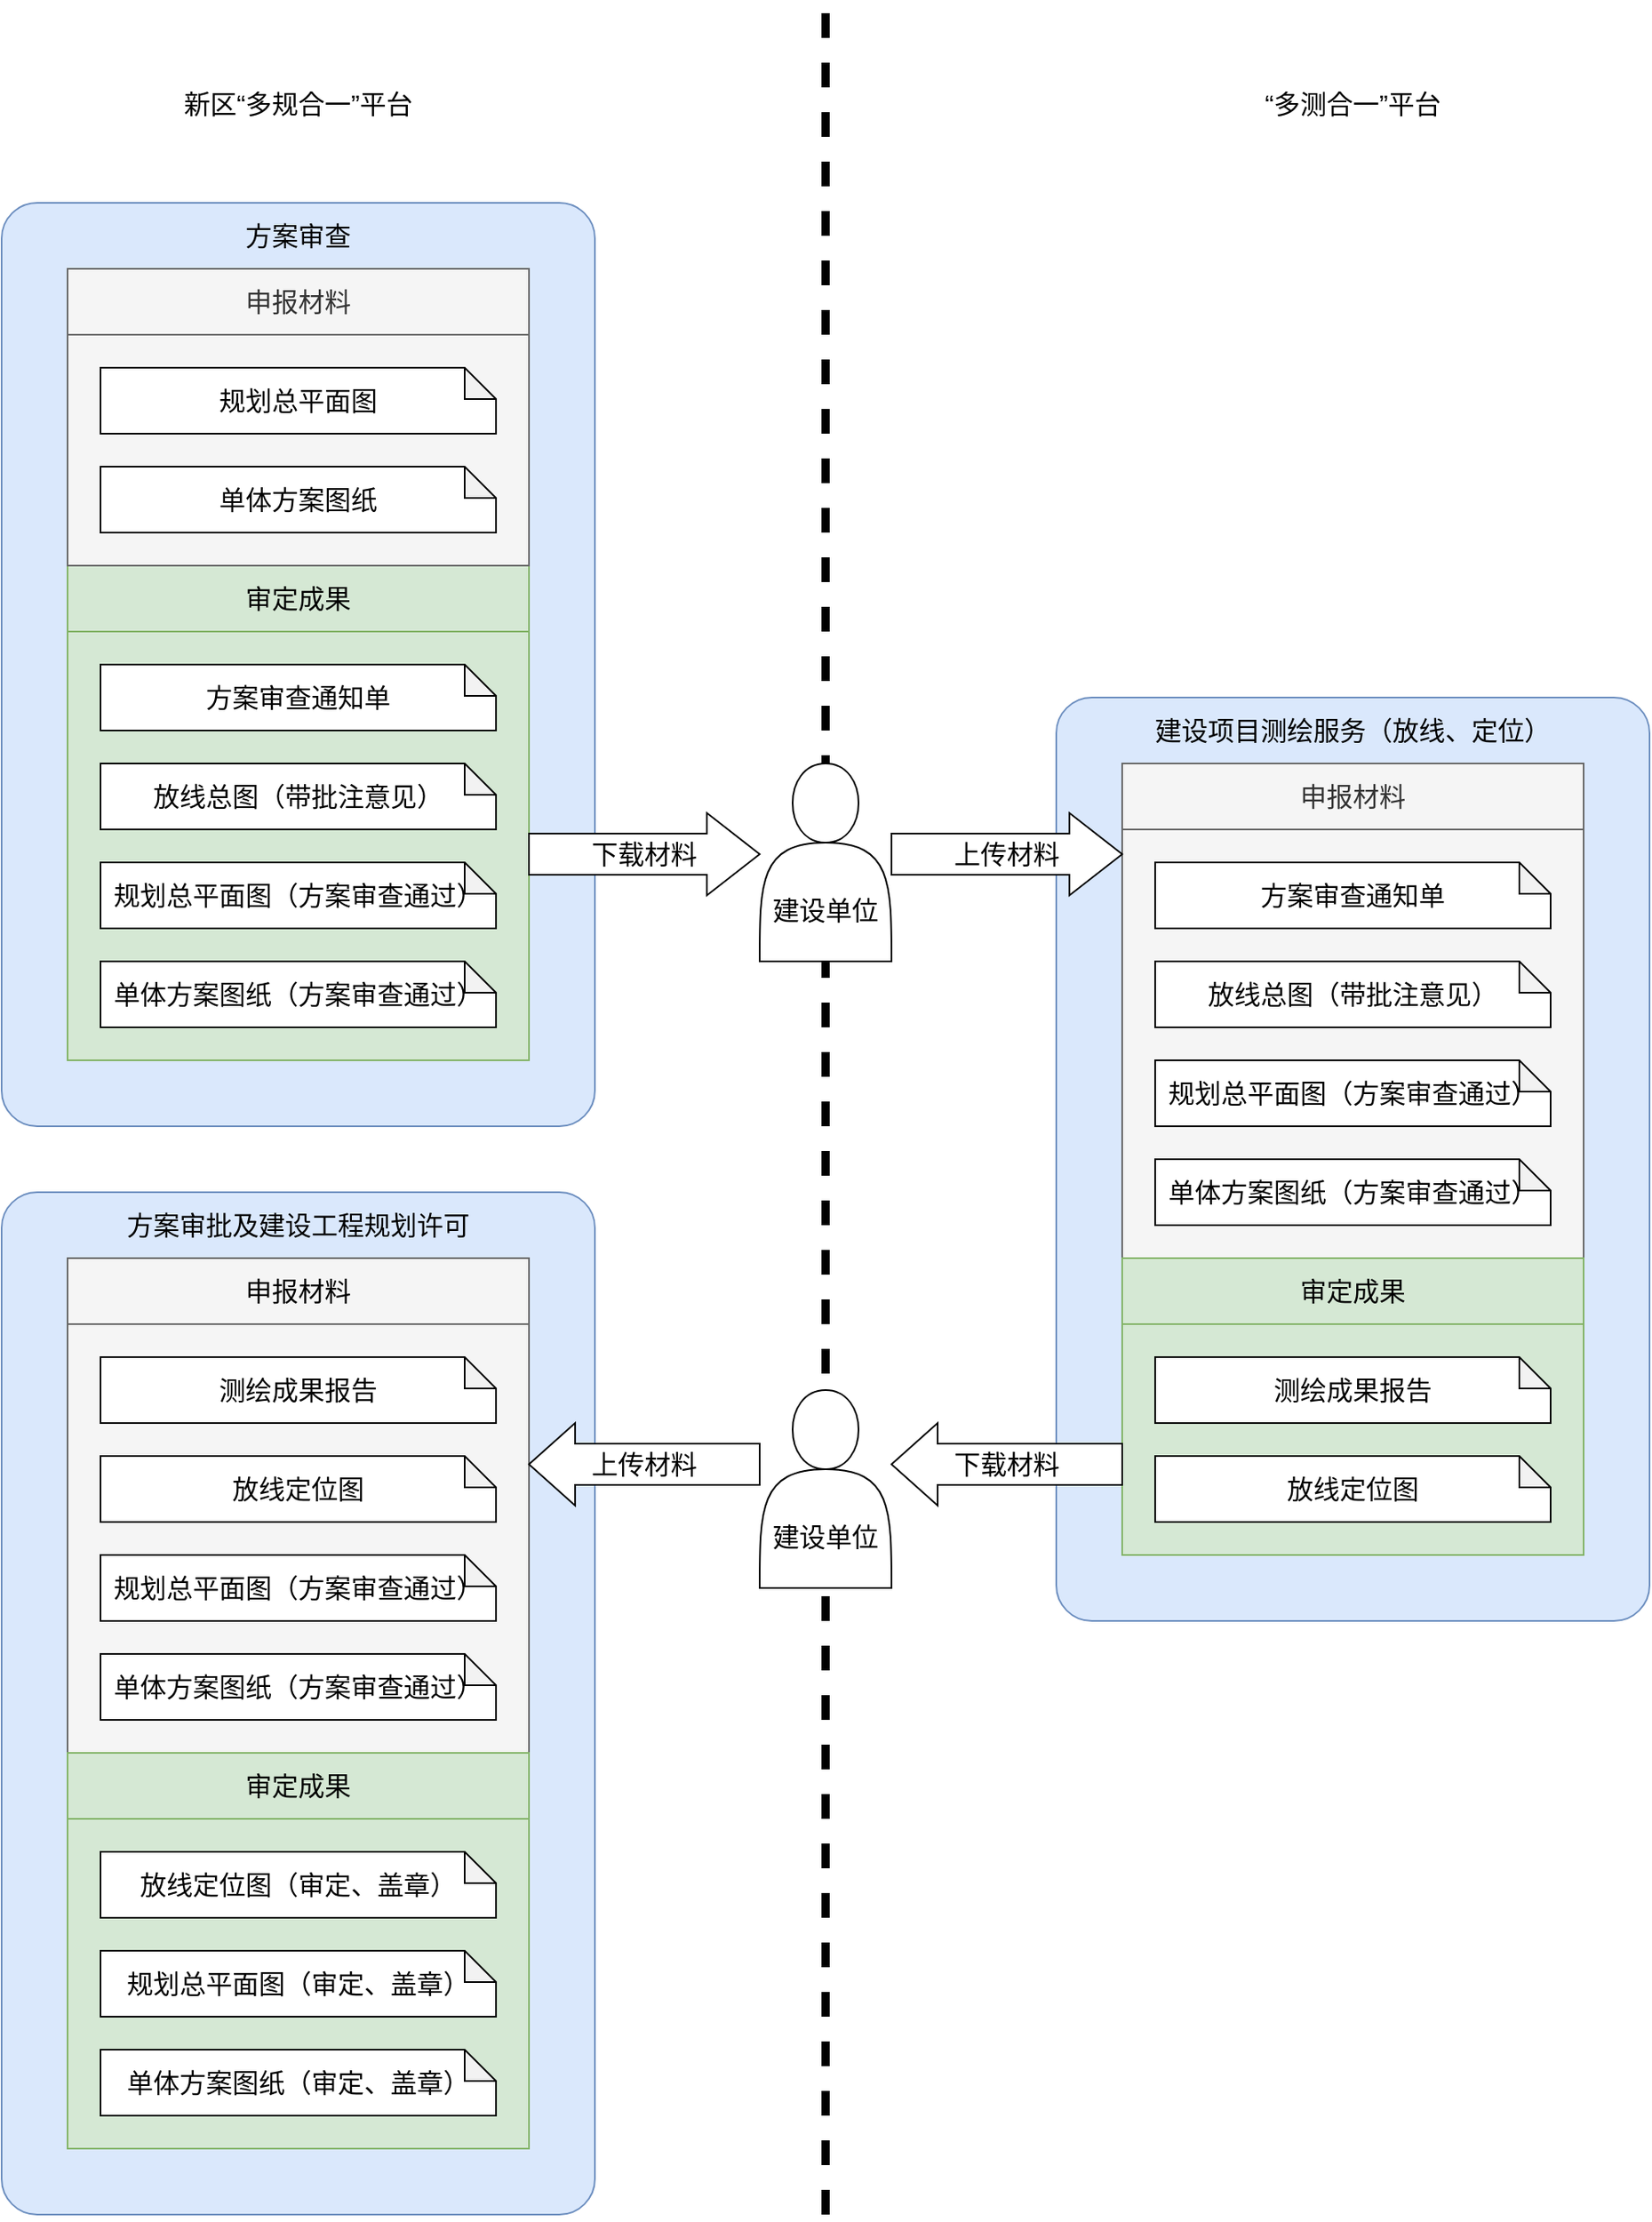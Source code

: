 <mxfile version="15.6.6" type="github">
  <diagram id="HU3_-8M6IqhSkoxiqSs4" name="Page-1">
    <mxGraphModel dx="1422" dy="1963" grid="1" gridSize="10" guides="1" tooltips="1" connect="1" arrows="1" fold="1" page="1" pageScale="1" pageWidth="827" pageHeight="1169" math="0" shadow="0">
      <root>
        <mxCell id="0" />
        <mxCell id="1" parent="0" />
        <mxCell id="n4JV1IkBggr-FbLEgCfJ-66" value="" style="endArrow=none;dashed=1;html=1;strokeWidth=5;rounded=0;fontSize=16;fontColor=default;strokeColor=default;labelBackgroundColor=default;" edge="1" parent="1">
          <mxGeometry width="50" height="50" relative="1" as="geometry">
            <mxPoint x="540" y="1260" as="sourcePoint" />
            <mxPoint x="540" y="-80" as="targetPoint" />
          </mxGeometry>
        </mxCell>
        <mxCell id="n4JV1IkBggr-FbLEgCfJ-53" value="" style="rounded=1;whiteSpace=wrap;html=1;fontSize=16;strokeColor=#6c8ebf;fillColor=#dae8fc;arcSize=6;fontColor=default;" vertex="1" parent="1">
          <mxGeometry x="680" y="340" width="360" height="560" as="geometry" />
        </mxCell>
        <mxCell id="n4JV1IkBggr-FbLEgCfJ-51" value="" style="rounded=1;whiteSpace=wrap;html=1;fontSize=16;strokeColor=#6c8ebf;fillColor=#dae8fc;arcSize=6;fontColor=default;" vertex="1" parent="1">
          <mxGeometry x="40" y="640" width="360" height="620" as="geometry" />
        </mxCell>
        <mxCell id="n4JV1IkBggr-FbLEgCfJ-52" value="方案审批及建设工程规划许可" style="text;html=1;strokeColor=none;fillColor=none;align=center;verticalAlign=middle;whiteSpace=wrap;rounded=0;fontSize=16;fontColor=default;" vertex="1" parent="1">
          <mxGeometry x="80" y="640" width="280" height="40" as="geometry" />
        </mxCell>
        <mxCell id="n4JV1IkBggr-FbLEgCfJ-49" value="" style="rounded=1;whiteSpace=wrap;html=1;fontSize=16;strokeColor=#6c8ebf;fillColor=#dae8fc;arcSize=6;fontColor=default;" vertex="1" parent="1">
          <mxGeometry x="40" y="40" width="360" height="560" as="geometry" />
        </mxCell>
        <mxCell id="n4JV1IkBggr-FbLEgCfJ-8" value="" style="rounded=0;whiteSpace=wrap;html=1;fontSize=16;strokeColor=#82b366;fillColor=#d5e8d4;fontColor=default;" vertex="1" parent="1">
          <mxGeometry x="80" y="260" width="280" height="300" as="geometry" />
        </mxCell>
        <mxCell id="n4JV1IkBggr-FbLEgCfJ-3" value="放线总图（带批注意见）" style="shape=note;whiteSpace=wrap;html=1;backgroundOutline=1;darkOpacity=0.05;fontColor=default;strokeColor=default;fillColor=default;fontSize=16;size=19;" vertex="1" parent="1">
          <mxGeometry x="100" y="380" width="240" height="40" as="geometry" />
        </mxCell>
        <mxCell id="n4JV1IkBggr-FbLEgCfJ-4" value="规划总平面图（方案审查通过）" style="shape=note;whiteSpace=wrap;html=1;backgroundOutline=1;darkOpacity=0.05;fontColor=default;strokeColor=default;fillColor=default;fontSize=16;size=19;" vertex="1" parent="1">
          <mxGeometry x="100" y="440" width="240" height="40" as="geometry" />
        </mxCell>
        <mxCell id="n4JV1IkBggr-FbLEgCfJ-6" value="单体方案图纸（方案审查通过）" style="shape=note;whiteSpace=wrap;html=1;backgroundOutline=1;darkOpacity=0.05;fontColor=default;strokeColor=default;fillColor=default;fontSize=16;size=19;" vertex="1" parent="1">
          <mxGeometry x="100" y="500" width="240" height="40" as="geometry" />
        </mxCell>
        <mxCell id="n4JV1IkBggr-FbLEgCfJ-7" value="方案审查通知单" style="shape=note;whiteSpace=wrap;html=1;backgroundOutline=1;darkOpacity=0.05;fontColor=default;strokeColor=default;fillColor=default;fontSize=16;size=19;" vertex="1" parent="1">
          <mxGeometry x="100" y="320" width="240" height="40" as="geometry" />
        </mxCell>
        <mxCell id="n4JV1IkBggr-FbLEgCfJ-15" value="审定成果" style="text;html=1;strokeColor=#82b366;fillColor=#d5e8d4;align=center;verticalAlign=middle;whiteSpace=wrap;rounded=0;fontSize=16;fontColor=default;" vertex="1" parent="1">
          <mxGeometry x="80" y="260" width="280" height="40" as="geometry" />
        </mxCell>
        <mxCell id="n4JV1IkBggr-FbLEgCfJ-16" value="" style="rounded=0;whiteSpace=wrap;html=1;fontSize=16;fontColor=#333333;strokeColor=#666666;fillColor=#f5f5f5;" vertex="1" parent="1">
          <mxGeometry x="80" y="80" width="280" height="180" as="geometry" />
        </mxCell>
        <mxCell id="n4JV1IkBggr-FbLEgCfJ-18" value="规划总平面图" style="shape=note;whiteSpace=wrap;html=1;backgroundOutline=1;darkOpacity=0.05;fontColor=default;strokeColor=default;fillColor=default;fontSize=16;size=19;" vertex="1" parent="1">
          <mxGeometry x="100" y="140" width="240" height="40" as="geometry" />
        </mxCell>
        <mxCell id="n4JV1IkBggr-FbLEgCfJ-19" value="单体方案图纸" style="shape=note;whiteSpace=wrap;html=1;backgroundOutline=1;darkOpacity=0.05;fontColor=default;strokeColor=default;fillColor=default;fontSize=16;size=19;" vertex="1" parent="1">
          <mxGeometry x="100" y="200" width="240" height="40" as="geometry" />
        </mxCell>
        <mxCell id="n4JV1IkBggr-FbLEgCfJ-21" value="申报材料" style="text;html=1;strokeColor=#666666;fillColor=#f5f5f5;align=center;verticalAlign=middle;whiteSpace=wrap;rounded=0;fontSize=16;fontColor=#333333;" vertex="1" parent="1">
          <mxGeometry x="80" y="80" width="280" height="40" as="geometry" />
        </mxCell>
        <mxCell id="n4JV1IkBggr-FbLEgCfJ-23" value="" style="rounded=0;whiteSpace=wrap;html=1;fontSize=16;strokeColor=#666666;fillColor=#f5f5f5;fontColor=#333333;" vertex="1" parent="1">
          <mxGeometry x="720" y="380" width="280" height="300" as="geometry" />
        </mxCell>
        <mxCell id="n4JV1IkBggr-FbLEgCfJ-24" value="放线总图（带批注意见）" style="shape=note;whiteSpace=wrap;html=1;backgroundOutline=1;darkOpacity=0.05;fontColor=default;strokeColor=default;fillColor=default;fontSize=16;size=19;" vertex="1" parent="1">
          <mxGeometry x="740" y="500" width="240" height="40" as="geometry" />
        </mxCell>
        <mxCell id="n4JV1IkBggr-FbLEgCfJ-25" value="规划总平面图（方案审查通过）" style="shape=note;whiteSpace=wrap;html=1;backgroundOutline=1;darkOpacity=0.05;fontColor=default;strokeColor=default;fillColor=default;fontSize=16;size=19;" vertex="1" parent="1">
          <mxGeometry x="740" y="560" width="240" height="40" as="geometry" />
        </mxCell>
        <mxCell id="n4JV1IkBggr-FbLEgCfJ-26" value="单体方案图纸（方案审查通过）" style="shape=note;whiteSpace=wrap;html=1;backgroundOutline=1;darkOpacity=0.05;fontColor=default;strokeColor=default;fillColor=default;fontSize=16;size=19;" vertex="1" parent="1">
          <mxGeometry x="740" y="620" width="240" height="40" as="geometry" />
        </mxCell>
        <mxCell id="n4JV1IkBggr-FbLEgCfJ-27" value="方案审查通知单" style="shape=note;whiteSpace=wrap;html=1;backgroundOutline=1;darkOpacity=0.05;fontColor=default;strokeColor=default;fillColor=default;fontSize=16;size=19;" vertex="1" parent="1">
          <mxGeometry x="740" y="440" width="240" height="40" as="geometry" />
        </mxCell>
        <mxCell id="n4JV1IkBggr-FbLEgCfJ-28" value="申报材料" style="text;html=1;strokeColor=#666666;fillColor=#f5f5f5;align=center;verticalAlign=middle;whiteSpace=wrap;rounded=0;fontSize=16;fontColor=#333333;" vertex="1" parent="1">
          <mxGeometry x="720" y="380" width="280" height="40" as="geometry" />
        </mxCell>
        <mxCell id="n4JV1IkBggr-FbLEgCfJ-30" value="" style="rounded=0;whiteSpace=wrap;html=1;fontSize=16;strokeColor=#82b366;fillColor=#d5e8d4;fontColor=default;" vertex="1" parent="1">
          <mxGeometry x="720" y="680" width="280" height="180" as="geometry" />
        </mxCell>
        <mxCell id="n4JV1IkBggr-FbLEgCfJ-31" value="放线定位图" style="shape=note;whiteSpace=wrap;html=1;backgroundOutline=1;darkOpacity=0.05;fontColor=default;strokeColor=default;fillColor=default;fontSize=16;size=19;" vertex="1" parent="1">
          <mxGeometry x="740" y="800" width="240" height="40" as="geometry" />
        </mxCell>
        <mxCell id="n4JV1IkBggr-FbLEgCfJ-34" value="测绘成果报告" style="shape=note;whiteSpace=wrap;html=1;backgroundOutline=1;darkOpacity=0.05;fontColor=default;strokeColor=default;fillColor=default;fontSize=16;size=19;" vertex="1" parent="1">
          <mxGeometry x="740" y="740" width="240" height="40" as="geometry" />
        </mxCell>
        <mxCell id="n4JV1IkBggr-FbLEgCfJ-35" value="审定成果" style="text;html=1;strokeColor=#82b366;fillColor=#d5e8d4;align=center;verticalAlign=middle;whiteSpace=wrap;rounded=0;fontSize=16;fontColor=default;" vertex="1" parent="1">
          <mxGeometry x="720" y="680" width="280" height="40" as="geometry" />
        </mxCell>
        <mxCell id="n4JV1IkBggr-FbLEgCfJ-36" value="" style="rounded=0;whiteSpace=wrap;html=1;fontSize=16;strokeColor=#666666;fillColor=#f5f5f5;fontColor=default;" vertex="1" parent="1">
          <mxGeometry x="80" y="680" width="280" height="300" as="geometry" />
        </mxCell>
        <mxCell id="n4JV1IkBggr-FbLEgCfJ-38" value="规划总平面图（方案审查通过）" style="shape=note;whiteSpace=wrap;html=1;backgroundOutline=1;darkOpacity=0.05;fontColor=default;strokeColor=default;fillColor=default;fontSize=16;size=19;" vertex="1" parent="1">
          <mxGeometry x="100" y="860" width="240" height="40" as="geometry" />
        </mxCell>
        <mxCell id="n4JV1IkBggr-FbLEgCfJ-39" value="单体方案图纸（方案审查通过）" style="shape=note;whiteSpace=wrap;html=1;backgroundOutline=1;darkOpacity=0.05;fontColor=default;strokeColor=default;fillColor=default;fontSize=16;size=19;" vertex="1" parent="1">
          <mxGeometry x="100" y="920" width="240" height="40" as="geometry" />
        </mxCell>
        <mxCell id="n4JV1IkBggr-FbLEgCfJ-41" value="申报材料" style="text;html=1;strokeColor=#666666;fillColor=#f5f5f5;align=center;verticalAlign=middle;whiteSpace=wrap;rounded=0;fontSize=16;fontColor=default;" vertex="1" parent="1">
          <mxGeometry x="80" y="680" width="280" height="40" as="geometry" />
        </mxCell>
        <mxCell id="n4JV1IkBggr-FbLEgCfJ-42" value="测绘成果报告" style="shape=note;whiteSpace=wrap;html=1;backgroundOutline=1;darkOpacity=0.05;fontColor=default;strokeColor=default;fillColor=default;fontSize=16;size=19;" vertex="1" parent="1">
          <mxGeometry x="100" y="740" width="240" height="40" as="geometry" />
        </mxCell>
        <mxCell id="n4JV1IkBggr-FbLEgCfJ-43" value="放线定位图" style="shape=note;whiteSpace=wrap;html=1;backgroundOutline=1;darkOpacity=0.05;fontColor=default;strokeColor=default;fillColor=default;fontSize=16;size=19;" vertex="1" parent="1">
          <mxGeometry x="100" y="800" width="240" height="40" as="geometry" />
        </mxCell>
        <mxCell id="n4JV1IkBggr-FbLEgCfJ-44" value="" style="rounded=0;whiteSpace=wrap;html=1;fontSize=16;strokeColor=#82b366;fillColor=#d5e8d4;fontColor=default;" vertex="1" parent="1">
          <mxGeometry x="80" y="980" width="280" height="240" as="geometry" />
        </mxCell>
        <mxCell id="n4JV1IkBggr-FbLEgCfJ-45" value="规划总平面图（审定、盖章）" style="shape=note;whiteSpace=wrap;html=1;backgroundOutline=1;darkOpacity=0.05;fontColor=default;strokeColor=default;fillColor=default;fontSize=16;size=19;" vertex="1" parent="1">
          <mxGeometry x="100" y="1100" width="240" height="40" as="geometry" />
        </mxCell>
        <mxCell id="n4JV1IkBggr-FbLEgCfJ-46" value="放线定位图（审定、盖章）" style="shape=note;whiteSpace=wrap;html=1;backgroundOutline=1;darkOpacity=0.05;fontColor=default;strokeColor=default;fillColor=default;fontSize=16;size=19;" vertex="1" parent="1">
          <mxGeometry x="100" y="1040" width="240" height="40" as="geometry" />
        </mxCell>
        <mxCell id="n4JV1IkBggr-FbLEgCfJ-47" value="审定成果" style="text;html=1;strokeColor=#82b366;fillColor=#d5e8d4;align=center;verticalAlign=middle;whiteSpace=wrap;rounded=0;fontSize=16;fontColor=default;" vertex="1" parent="1">
          <mxGeometry x="80" y="980" width="280" height="40" as="geometry" />
        </mxCell>
        <mxCell id="n4JV1IkBggr-FbLEgCfJ-48" value="单体方案图纸（审定、盖章）" style="shape=note;whiteSpace=wrap;html=1;backgroundOutline=1;darkOpacity=0.05;fontColor=default;strokeColor=default;fillColor=default;fontSize=16;size=19;" vertex="1" parent="1">
          <mxGeometry x="100" y="1160" width="240" height="40" as="geometry" />
        </mxCell>
        <mxCell id="n4JV1IkBggr-FbLEgCfJ-50" value="方案审查" style="text;html=1;strokeColor=none;fillColor=none;align=center;verticalAlign=middle;whiteSpace=wrap;rounded=0;fontSize=16;fontColor=default;" vertex="1" parent="1">
          <mxGeometry x="80" y="40" width="280" height="40" as="geometry" />
        </mxCell>
        <mxCell id="n4JV1IkBggr-FbLEgCfJ-54" value="建设项目测绘服务（放线、定位）" style="text;html=1;strokeColor=none;fillColor=none;align=center;verticalAlign=middle;whiteSpace=wrap;rounded=0;fontSize=16;fontColor=default;" vertex="1" parent="1">
          <mxGeometry x="720" y="340" width="280" height="40" as="geometry" />
        </mxCell>
        <mxCell id="n4JV1IkBggr-FbLEgCfJ-58" value="&lt;br&gt;&lt;br&gt;&lt;br&gt;建设单位" style="shape=actor;whiteSpace=wrap;html=1;fontSize=16;fontColor=default;strokeColor=default;fillColor=default;" vertex="1" parent="1">
          <mxGeometry x="500" y="380" width="80" height="120" as="geometry" />
        </mxCell>
        <mxCell id="n4JV1IkBggr-FbLEgCfJ-59" value="下载材料" style="shape=singleArrow;whiteSpace=wrap;html=1;fontSize=16;fontColor=default;strokeColor=default;fillColor=default;arrowWidth=0.5;arrowSize=0.229;" vertex="1" parent="1">
          <mxGeometry x="360" y="410" width="140" height="50" as="geometry" />
        </mxCell>
        <mxCell id="n4JV1IkBggr-FbLEgCfJ-60" value="上传材料" style="shape=singleArrow;whiteSpace=wrap;html=1;fontSize=16;fontColor=default;strokeColor=default;fillColor=default;arrowWidth=0.5;arrowSize=0.229;" vertex="1" parent="1">
          <mxGeometry x="580" y="410" width="140" height="50" as="geometry" />
        </mxCell>
        <mxCell id="n4JV1IkBggr-FbLEgCfJ-62" value="&lt;br&gt;&lt;br&gt;&lt;br&gt;建设单位" style="shape=actor;whiteSpace=wrap;html=1;fontSize=16;fontColor=default;strokeColor=default;fillColor=default;" vertex="1" parent="1">
          <mxGeometry x="500" y="760" width="80" height="120" as="geometry" />
        </mxCell>
        <mxCell id="n4JV1IkBggr-FbLEgCfJ-64" value="下载材料" style="shape=singleArrow;direction=west;whiteSpace=wrap;html=1;fontSize=16;fontColor=default;strokeColor=default;fillColor=default;arrowWidth=0.5;arrowSize=0.2;" vertex="1" parent="1">
          <mxGeometry x="580" y="780" width="140" height="50" as="geometry" />
        </mxCell>
        <mxCell id="n4JV1IkBggr-FbLEgCfJ-65" value="上传材料" style="shape=singleArrow;direction=west;whiteSpace=wrap;html=1;fontSize=16;fontColor=default;strokeColor=default;fillColor=default;arrowWidth=0.5;arrowSize=0.2;" vertex="1" parent="1">
          <mxGeometry x="360" y="780" width="140" height="50" as="geometry" />
        </mxCell>
        <mxCell id="n4JV1IkBggr-FbLEgCfJ-67" value="新区“多规合一”平台" style="text;html=1;strokeColor=none;fillColor=none;align=center;verticalAlign=middle;whiteSpace=wrap;rounded=0;fontSize=16;fontColor=default;" vertex="1" parent="1">
          <mxGeometry x="80" y="-40" width="280" height="40" as="geometry" />
        </mxCell>
        <mxCell id="n4JV1IkBggr-FbLEgCfJ-68" value="“多测合一”平台" style="text;html=1;strokeColor=none;fillColor=none;align=center;verticalAlign=middle;whiteSpace=wrap;rounded=0;fontSize=16;fontColor=default;" vertex="1" parent="1">
          <mxGeometry x="720" y="-40" width="280" height="40" as="geometry" />
        </mxCell>
      </root>
    </mxGraphModel>
  </diagram>
</mxfile>
